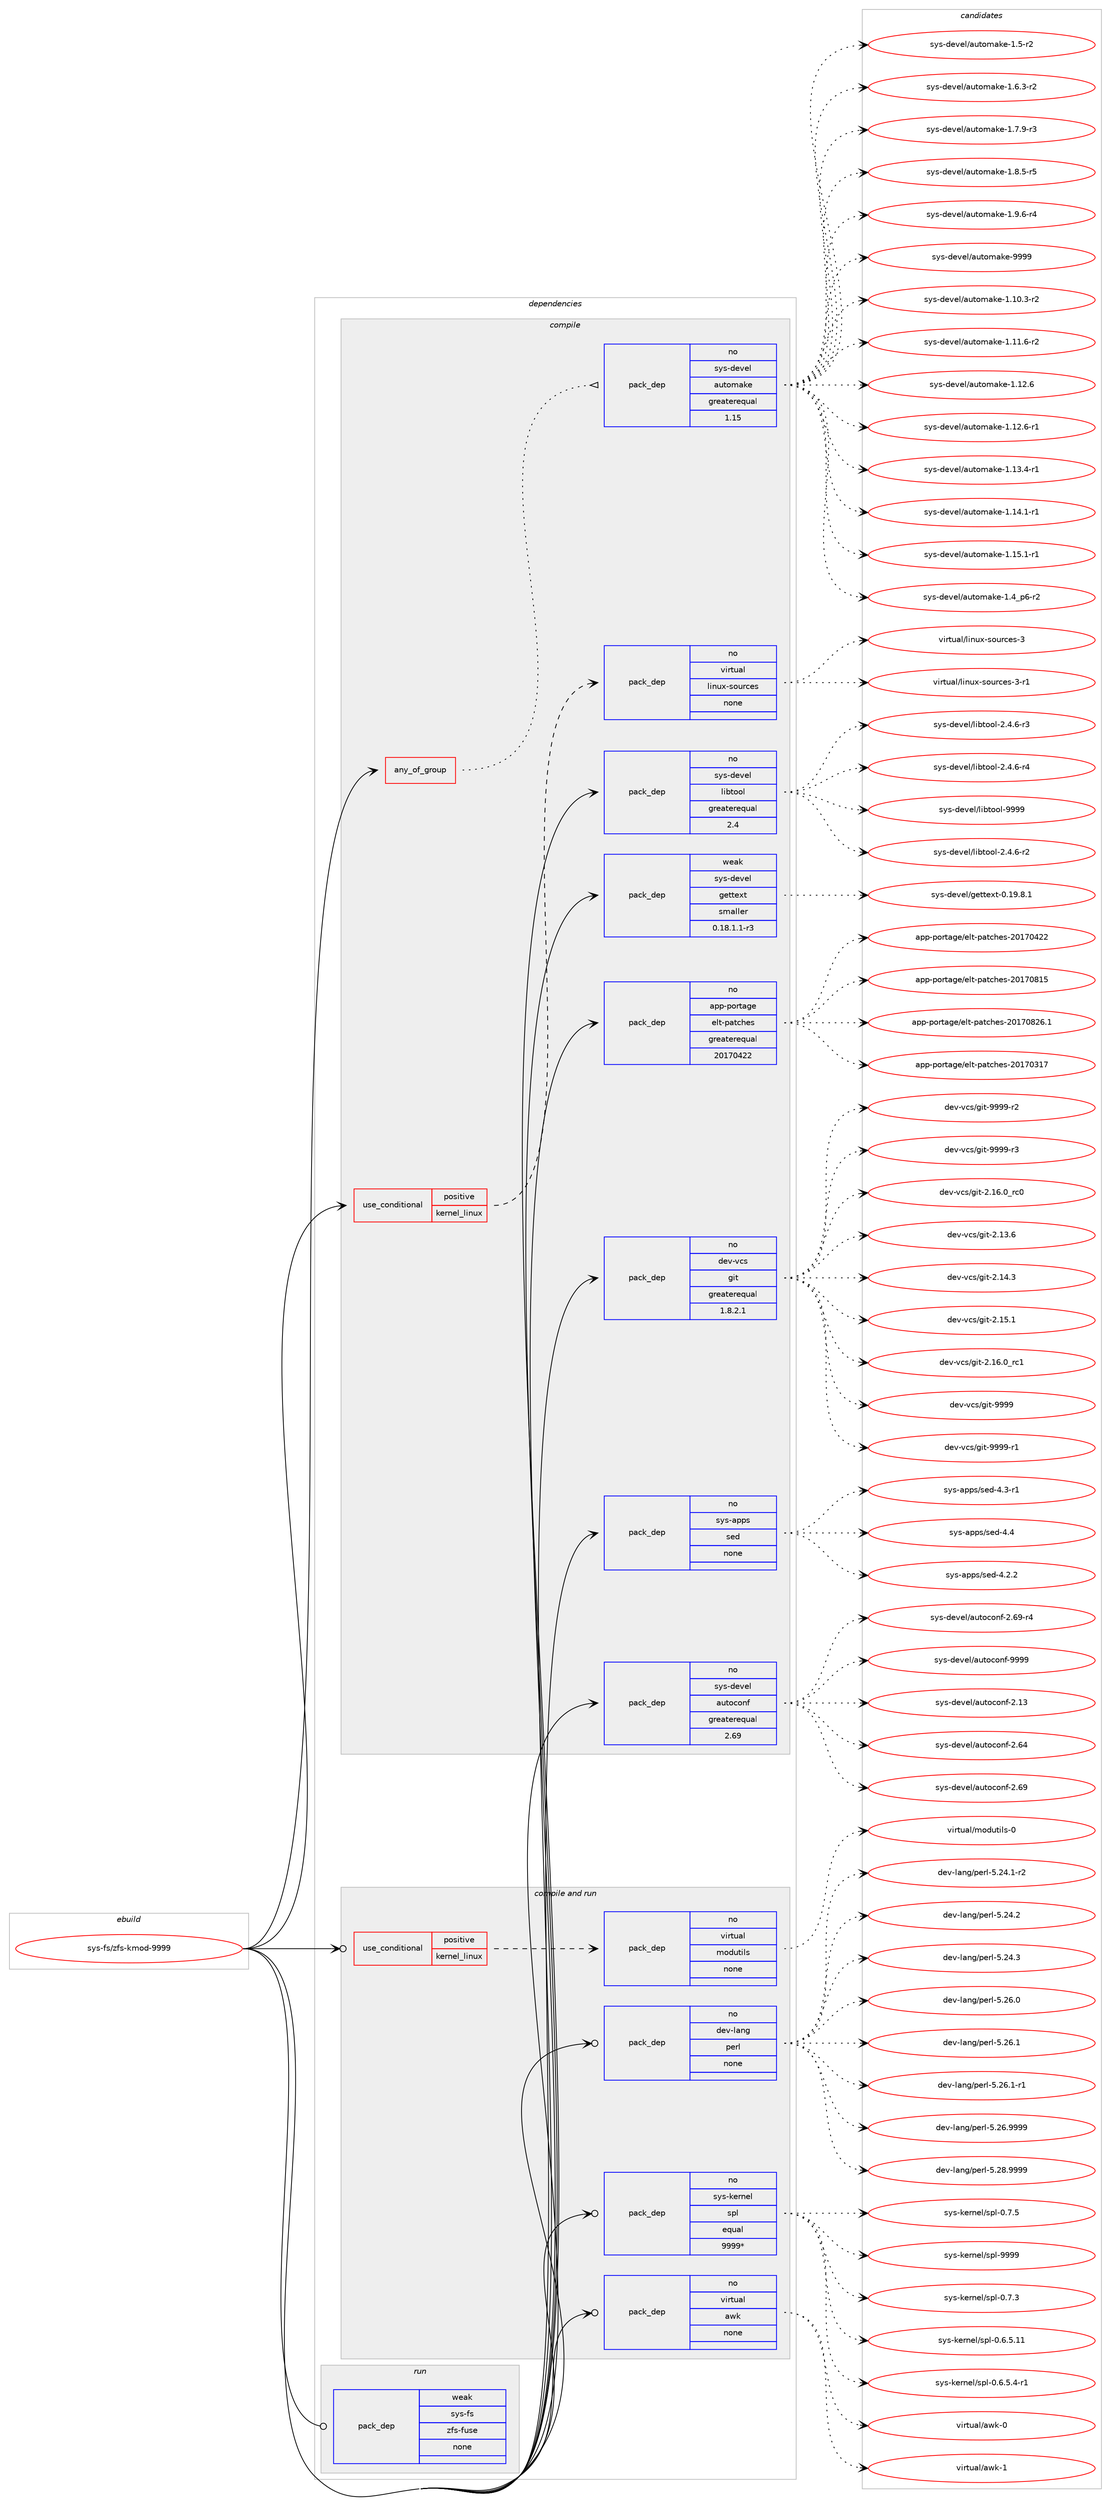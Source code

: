digraph prolog {

# *************
# Graph options
# *************

newrank=true;
concentrate=true;
compound=true;
graph [rankdir=LR,fontname=Helvetica,fontsize=10,ranksep=1.5];#, ranksep=2.5, nodesep=0.2];
edge  [arrowhead=vee];
node  [fontname=Helvetica,fontsize=10];

# **********
# The ebuild
# **********

subgraph cluster_leftcol {
color=gray;
rank=same;
label=<<i>ebuild</i>>;
id [label="sys-fs/zfs-kmod-9999", color=red, width=4, href="../sys-fs/zfs-kmod-9999.svg"];
}

# ****************
# The dependencies
# ****************

subgraph cluster_midcol {
color=gray;
label=<<i>dependencies</i>>;
subgraph cluster_compile {
fillcolor="#eeeeee";
style=filled;
label=<<i>compile</i>>;
subgraph any14 {
dependency4204 [label=<<TABLE BORDER="0" CELLBORDER="1" CELLSPACING="0" CELLPADDING="4"><TR><TD CELLPADDING="10">any_of_group</TD></TR></TABLE>>, shape=none, color=red];subgraph pack4022 {
dependency4205 [label=<<TABLE BORDER="0" CELLBORDER="1" CELLSPACING="0" CELLPADDING="4" WIDTH="220"><TR><TD ROWSPAN="6" CELLPADDING="30">pack_dep</TD></TR><TR><TD WIDTH="110">no</TD></TR><TR><TD>sys-devel</TD></TR><TR><TD>automake</TD></TR><TR><TD>greaterequal</TD></TR><TR><TD>1.15</TD></TR></TABLE>>, shape=none, color=blue];
}
dependency4204:e -> dependency4205:w [weight=20,style="dotted",arrowhead="oinv"];
}
id:e -> dependency4204:w [weight=20,style="solid",arrowhead="vee"];
subgraph cond170 {
dependency4206 [label=<<TABLE BORDER="0" CELLBORDER="1" CELLSPACING="0" CELLPADDING="4"><TR><TD ROWSPAN="3" CELLPADDING="10">use_conditional</TD></TR><TR><TD>positive</TD></TR><TR><TD>kernel_linux</TD></TR></TABLE>>, shape=none, color=red];
subgraph pack4023 {
dependency4207 [label=<<TABLE BORDER="0" CELLBORDER="1" CELLSPACING="0" CELLPADDING="4" WIDTH="220"><TR><TD ROWSPAN="6" CELLPADDING="30">pack_dep</TD></TR><TR><TD WIDTH="110">no</TD></TR><TR><TD>virtual</TD></TR><TR><TD>linux-sources</TD></TR><TR><TD>none</TD></TR><TR><TD></TD></TR></TABLE>>, shape=none, color=blue];
}
dependency4206:e -> dependency4207:w [weight=20,style="dashed",arrowhead="vee"];
}
id:e -> dependency4206:w [weight=20,style="solid",arrowhead="vee"];
subgraph pack4024 {
dependency4208 [label=<<TABLE BORDER="0" CELLBORDER="1" CELLSPACING="0" CELLPADDING="4" WIDTH="220"><TR><TD ROWSPAN="6" CELLPADDING="30">pack_dep</TD></TR><TR><TD WIDTH="110">no</TD></TR><TR><TD>app-portage</TD></TR><TR><TD>elt-patches</TD></TR><TR><TD>greaterequal</TD></TR><TR><TD>20170422</TD></TR></TABLE>>, shape=none, color=blue];
}
id:e -> dependency4208:w [weight=20,style="solid",arrowhead="vee"];
subgraph pack4025 {
dependency4209 [label=<<TABLE BORDER="0" CELLBORDER="1" CELLSPACING="0" CELLPADDING="4" WIDTH="220"><TR><TD ROWSPAN="6" CELLPADDING="30">pack_dep</TD></TR><TR><TD WIDTH="110">no</TD></TR><TR><TD>dev-vcs</TD></TR><TR><TD>git</TD></TR><TR><TD>greaterequal</TD></TR><TR><TD>1.8.2.1</TD></TR></TABLE>>, shape=none, color=blue];
}
id:e -> dependency4209:w [weight=20,style="solid",arrowhead="vee"];
subgraph pack4026 {
dependency4210 [label=<<TABLE BORDER="0" CELLBORDER="1" CELLSPACING="0" CELLPADDING="4" WIDTH="220"><TR><TD ROWSPAN="6" CELLPADDING="30">pack_dep</TD></TR><TR><TD WIDTH="110">no</TD></TR><TR><TD>sys-apps</TD></TR><TR><TD>sed</TD></TR><TR><TD>none</TD></TR><TR><TD></TD></TR></TABLE>>, shape=none, color=blue];
}
id:e -> dependency4210:w [weight=20,style="solid",arrowhead="vee"];
subgraph pack4027 {
dependency4211 [label=<<TABLE BORDER="0" CELLBORDER="1" CELLSPACING="0" CELLPADDING="4" WIDTH="220"><TR><TD ROWSPAN="6" CELLPADDING="30">pack_dep</TD></TR><TR><TD WIDTH="110">no</TD></TR><TR><TD>sys-devel</TD></TR><TR><TD>autoconf</TD></TR><TR><TD>greaterequal</TD></TR><TR><TD>2.69</TD></TR></TABLE>>, shape=none, color=blue];
}
id:e -> dependency4211:w [weight=20,style="solid",arrowhead="vee"];
subgraph pack4028 {
dependency4212 [label=<<TABLE BORDER="0" CELLBORDER="1" CELLSPACING="0" CELLPADDING="4" WIDTH="220"><TR><TD ROWSPAN="6" CELLPADDING="30">pack_dep</TD></TR><TR><TD WIDTH="110">no</TD></TR><TR><TD>sys-devel</TD></TR><TR><TD>libtool</TD></TR><TR><TD>greaterequal</TD></TR><TR><TD>2.4</TD></TR></TABLE>>, shape=none, color=blue];
}
id:e -> dependency4212:w [weight=20,style="solid",arrowhead="vee"];
subgraph pack4029 {
dependency4213 [label=<<TABLE BORDER="0" CELLBORDER="1" CELLSPACING="0" CELLPADDING="4" WIDTH="220"><TR><TD ROWSPAN="6" CELLPADDING="30">pack_dep</TD></TR><TR><TD WIDTH="110">weak</TD></TR><TR><TD>sys-devel</TD></TR><TR><TD>gettext</TD></TR><TR><TD>smaller</TD></TR><TR><TD>0.18.1.1-r3</TD></TR></TABLE>>, shape=none, color=blue];
}
id:e -> dependency4213:w [weight=20,style="solid",arrowhead="vee"];
}
subgraph cluster_compileandrun {
fillcolor="#eeeeee";
style=filled;
label=<<i>compile and run</i>>;
subgraph cond171 {
dependency4214 [label=<<TABLE BORDER="0" CELLBORDER="1" CELLSPACING="0" CELLPADDING="4"><TR><TD ROWSPAN="3" CELLPADDING="10">use_conditional</TD></TR><TR><TD>positive</TD></TR><TR><TD>kernel_linux</TD></TR></TABLE>>, shape=none, color=red];
subgraph pack4030 {
dependency4215 [label=<<TABLE BORDER="0" CELLBORDER="1" CELLSPACING="0" CELLPADDING="4" WIDTH="220"><TR><TD ROWSPAN="6" CELLPADDING="30">pack_dep</TD></TR><TR><TD WIDTH="110">no</TD></TR><TR><TD>virtual</TD></TR><TR><TD>modutils</TD></TR><TR><TD>none</TD></TR><TR><TD></TD></TR></TABLE>>, shape=none, color=blue];
}
dependency4214:e -> dependency4215:w [weight=20,style="dashed",arrowhead="vee"];
}
id:e -> dependency4214:w [weight=20,style="solid",arrowhead="odotvee"];
subgraph pack4031 {
dependency4216 [label=<<TABLE BORDER="0" CELLBORDER="1" CELLSPACING="0" CELLPADDING="4" WIDTH="220"><TR><TD ROWSPAN="6" CELLPADDING="30">pack_dep</TD></TR><TR><TD WIDTH="110">no</TD></TR><TR><TD>dev-lang</TD></TR><TR><TD>perl</TD></TR><TR><TD>none</TD></TR><TR><TD></TD></TR></TABLE>>, shape=none, color=blue];
}
id:e -> dependency4216:w [weight=20,style="solid",arrowhead="odotvee"];
subgraph pack4032 {
dependency4217 [label=<<TABLE BORDER="0" CELLBORDER="1" CELLSPACING="0" CELLPADDING="4" WIDTH="220"><TR><TD ROWSPAN="6" CELLPADDING="30">pack_dep</TD></TR><TR><TD WIDTH="110">no</TD></TR><TR><TD>sys-kernel</TD></TR><TR><TD>spl</TD></TR><TR><TD>equal</TD></TR><TR><TD>9999*</TD></TR></TABLE>>, shape=none, color=blue];
}
id:e -> dependency4217:w [weight=20,style="solid",arrowhead="odotvee"];
subgraph pack4033 {
dependency4218 [label=<<TABLE BORDER="0" CELLBORDER="1" CELLSPACING="0" CELLPADDING="4" WIDTH="220"><TR><TD ROWSPAN="6" CELLPADDING="30">pack_dep</TD></TR><TR><TD WIDTH="110">no</TD></TR><TR><TD>virtual</TD></TR><TR><TD>awk</TD></TR><TR><TD>none</TD></TR><TR><TD></TD></TR></TABLE>>, shape=none, color=blue];
}
id:e -> dependency4218:w [weight=20,style="solid",arrowhead="odotvee"];
}
subgraph cluster_run {
fillcolor="#eeeeee";
style=filled;
label=<<i>run</i>>;
subgraph pack4034 {
dependency4219 [label=<<TABLE BORDER="0" CELLBORDER="1" CELLSPACING="0" CELLPADDING="4" WIDTH="220"><TR><TD ROWSPAN="6" CELLPADDING="30">pack_dep</TD></TR><TR><TD WIDTH="110">weak</TD></TR><TR><TD>sys-fs</TD></TR><TR><TD>zfs-fuse</TD></TR><TR><TD>none</TD></TR><TR><TD></TD></TR></TABLE>>, shape=none, color=blue];
}
id:e -> dependency4219:w [weight=20,style="solid",arrowhead="odot"];
}
}

# **************
# The candidates
# **************

subgraph cluster_choices {
rank=same;
color=gray;
label=<<i>candidates</i>>;

subgraph choice4022 {
color=black;
nodesep=1;
choice11512111545100101118101108479711711611110997107101454946494846514511450 [label="sys-devel/automake-1.10.3-r2", color=red, width=4,href="../sys-devel/automake-1.10.3-r2.svg"];
choice11512111545100101118101108479711711611110997107101454946494946544511450 [label="sys-devel/automake-1.11.6-r2", color=red, width=4,href="../sys-devel/automake-1.11.6-r2.svg"];
choice1151211154510010111810110847971171161111099710710145494649504654 [label="sys-devel/automake-1.12.6", color=red, width=4,href="../sys-devel/automake-1.12.6.svg"];
choice11512111545100101118101108479711711611110997107101454946495046544511449 [label="sys-devel/automake-1.12.6-r1", color=red, width=4,href="../sys-devel/automake-1.12.6-r1.svg"];
choice11512111545100101118101108479711711611110997107101454946495146524511449 [label="sys-devel/automake-1.13.4-r1", color=red, width=4,href="../sys-devel/automake-1.13.4-r1.svg"];
choice11512111545100101118101108479711711611110997107101454946495246494511449 [label="sys-devel/automake-1.14.1-r1", color=red, width=4,href="../sys-devel/automake-1.14.1-r1.svg"];
choice11512111545100101118101108479711711611110997107101454946495346494511449 [label="sys-devel/automake-1.15.1-r1", color=red, width=4,href="../sys-devel/automake-1.15.1-r1.svg"];
choice115121115451001011181011084797117116111109971071014549465295112544511450 [label="sys-devel/automake-1.4_p6-r2", color=red, width=4,href="../sys-devel/automake-1.4_p6-r2.svg"];
choice11512111545100101118101108479711711611110997107101454946534511450 [label="sys-devel/automake-1.5-r2", color=red, width=4,href="../sys-devel/automake-1.5-r2.svg"];
choice115121115451001011181011084797117116111109971071014549465446514511450 [label="sys-devel/automake-1.6.3-r2", color=red, width=4,href="../sys-devel/automake-1.6.3-r2.svg"];
choice115121115451001011181011084797117116111109971071014549465546574511451 [label="sys-devel/automake-1.7.9-r3", color=red, width=4,href="../sys-devel/automake-1.7.9-r3.svg"];
choice115121115451001011181011084797117116111109971071014549465646534511453 [label="sys-devel/automake-1.8.5-r5", color=red, width=4,href="../sys-devel/automake-1.8.5-r5.svg"];
choice115121115451001011181011084797117116111109971071014549465746544511452 [label="sys-devel/automake-1.9.6-r4", color=red, width=4,href="../sys-devel/automake-1.9.6-r4.svg"];
choice115121115451001011181011084797117116111109971071014557575757 [label="sys-devel/automake-9999", color=red, width=4,href="../sys-devel/automake-9999.svg"];
dependency4205:e -> choice11512111545100101118101108479711711611110997107101454946494846514511450:w [style=dotted,weight="100"];
dependency4205:e -> choice11512111545100101118101108479711711611110997107101454946494946544511450:w [style=dotted,weight="100"];
dependency4205:e -> choice1151211154510010111810110847971171161111099710710145494649504654:w [style=dotted,weight="100"];
dependency4205:e -> choice11512111545100101118101108479711711611110997107101454946495046544511449:w [style=dotted,weight="100"];
dependency4205:e -> choice11512111545100101118101108479711711611110997107101454946495146524511449:w [style=dotted,weight="100"];
dependency4205:e -> choice11512111545100101118101108479711711611110997107101454946495246494511449:w [style=dotted,weight="100"];
dependency4205:e -> choice11512111545100101118101108479711711611110997107101454946495346494511449:w [style=dotted,weight="100"];
dependency4205:e -> choice115121115451001011181011084797117116111109971071014549465295112544511450:w [style=dotted,weight="100"];
dependency4205:e -> choice11512111545100101118101108479711711611110997107101454946534511450:w [style=dotted,weight="100"];
dependency4205:e -> choice115121115451001011181011084797117116111109971071014549465446514511450:w [style=dotted,weight="100"];
dependency4205:e -> choice115121115451001011181011084797117116111109971071014549465546574511451:w [style=dotted,weight="100"];
dependency4205:e -> choice115121115451001011181011084797117116111109971071014549465646534511453:w [style=dotted,weight="100"];
dependency4205:e -> choice115121115451001011181011084797117116111109971071014549465746544511452:w [style=dotted,weight="100"];
dependency4205:e -> choice115121115451001011181011084797117116111109971071014557575757:w [style=dotted,weight="100"];
}
subgraph choice4023 {
color=black;
nodesep=1;
choice118105114116117971084710810511011712045115111117114991011154551 [label="virtual/linux-sources-3", color=red, width=4,href="../virtual/linux-sources-3.svg"];
choice1181051141161179710847108105110117120451151111171149910111545514511449 [label="virtual/linux-sources-3-r1", color=red, width=4,href="../virtual/linux-sources-3-r1.svg"];
dependency4207:e -> choice118105114116117971084710810511011712045115111117114991011154551:w [style=dotted,weight="100"];
dependency4207:e -> choice1181051141161179710847108105110117120451151111171149910111545514511449:w [style=dotted,weight="100"];
}
subgraph choice4024 {
color=black;
nodesep=1;
choice97112112451121111141169710310147101108116451129711699104101115455048495548514955 [label="app-portage/elt-patches-20170317", color=red, width=4,href="../app-portage/elt-patches-20170317.svg"];
choice97112112451121111141169710310147101108116451129711699104101115455048495548525050 [label="app-portage/elt-patches-20170422", color=red, width=4,href="../app-portage/elt-patches-20170422.svg"];
choice97112112451121111141169710310147101108116451129711699104101115455048495548564953 [label="app-portage/elt-patches-20170815", color=red, width=4,href="../app-portage/elt-patches-20170815.svg"];
choice971121124511211111411697103101471011081164511297116991041011154550484955485650544649 [label="app-portage/elt-patches-20170826.1", color=red, width=4,href="../app-portage/elt-patches-20170826.1.svg"];
dependency4208:e -> choice97112112451121111141169710310147101108116451129711699104101115455048495548514955:w [style=dotted,weight="100"];
dependency4208:e -> choice97112112451121111141169710310147101108116451129711699104101115455048495548525050:w [style=dotted,weight="100"];
dependency4208:e -> choice97112112451121111141169710310147101108116451129711699104101115455048495548564953:w [style=dotted,weight="100"];
dependency4208:e -> choice971121124511211111411697103101471011081164511297116991041011154550484955485650544649:w [style=dotted,weight="100"];
}
subgraph choice4025 {
color=black;
nodesep=1;
choice10010111845118991154710310511645504649544648951149948 [label="dev-vcs/git-2.16.0_rc0", color=red, width=4,href="../dev-vcs/git-2.16.0_rc0.svg"];
choice10010111845118991154710310511645504649514654 [label="dev-vcs/git-2.13.6", color=red, width=4,href="../dev-vcs/git-2.13.6.svg"];
choice10010111845118991154710310511645504649524651 [label="dev-vcs/git-2.14.3", color=red, width=4,href="../dev-vcs/git-2.14.3.svg"];
choice10010111845118991154710310511645504649534649 [label="dev-vcs/git-2.15.1", color=red, width=4,href="../dev-vcs/git-2.15.1.svg"];
choice10010111845118991154710310511645504649544648951149949 [label="dev-vcs/git-2.16.0_rc1", color=red, width=4,href="../dev-vcs/git-2.16.0_rc1.svg"];
choice1001011184511899115471031051164557575757 [label="dev-vcs/git-9999", color=red, width=4,href="../dev-vcs/git-9999.svg"];
choice10010111845118991154710310511645575757574511449 [label="dev-vcs/git-9999-r1", color=red, width=4,href="../dev-vcs/git-9999-r1.svg"];
choice10010111845118991154710310511645575757574511450 [label="dev-vcs/git-9999-r2", color=red, width=4,href="../dev-vcs/git-9999-r2.svg"];
choice10010111845118991154710310511645575757574511451 [label="dev-vcs/git-9999-r3", color=red, width=4,href="../dev-vcs/git-9999-r3.svg"];
dependency4209:e -> choice10010111845118991154710310511645504649544648951149948:w [style=dotted,weight="100"];
dependency4209:e -> choice10010111845118991154710310511645504649514654:w [style=dotted,weight="100"];
dependency4209:e -> choice10010111845118991154710310511645504649524651:w [style=dotted,weight="100"];
dependency4209:e -> choice10010111845118991154710310511645504649534649:w [style=dotted,weight="100"];
dependency4209:e -> choice10010111845118991154710310511645504649544648951149949:w [style=dotted,weight="100"];
dependency4209:e -> choice1001011184511899115471031051164557575757:w [style=dotted,weight="100"];
dependency4209:e -> choice10010111845118991154710310511645575757574511449:w [style=dotted,weight="100"];
dependency4209:e -> choice10010111845118991154710310511645575757574511450:w [style=dotted,weight="100"];
dependency4209:e -> choice10010111845118991154710310511645575757574511451:w [style=dotted,weight="100"];
}
subgraph choice4026 {
color=black;
nodesep=1;
choice115121115459711211211547115101100455246504650 [label="sys-apps/sed-4.2.2", color=red, width=4,href="../sys-apps/sed-4.2.2.svg"];
choice115121115459711211211547115101100455246514511449 [label="sys-apps/sed-4.3-r1", color=red, width=4,href="../sys-apps/sed-4.3-r1.svg"];
choice11512111545971121121154711510110045524652 [label="sys-apps/sed-4.4", color=red, width=4,href="../sys-apps/sed-4.4.svg"];
dependency4210:e -> choice115121115459711211211547115101100455246504650:w [style=dotted,weight="100"];
dependency4210:e -> choice115121115459711211211547115101100455246514511449:w [style=dotted,weight="100"];
dependency4210:e -> choice11512111545971121121154711510110045524652:w [style=dotted,weight="100"];
}
subgraph choice4027 {
color=black;
nodesep=1;
choice115121115451001011181011084797117116111991111101024550464951 [label="sys-devel/autoconf-2.13", color=red, width=4,href="../sys-devel/autoconf-2.13.svg"];
choice115121115451001011181011084797117116111991111101024550465452 [label="sys-devel/autoconf-2.64", color=red, width=4,href="../sys-devel/autoconf-2.64.svg"];
choice115121115451001011181011084797117116111991111101024550465457 [label="sys-devel/autoconf-2.69", color=red, width=4,href="../sys-devel/autoconf-2.69.svg"];
choice1151211154510010111810110847971171161119911111010245504654574511452 [label="sys-devel/autoconf-2.69-r4", color=red, width=4,href="../sys-devel/autoconf-2.69-r4.svg"];
choice115121115451001011181011084797117116111991111101024557575757 [label="sys-devel/autoconf-9999", color=red, width=4,href="../sys-devel/autoconf-9999.svg"];
dependency4211:e -> choice115121115451001011181011084797117116111991111101024550464951:w [style=dotted,weight="100"];
dependency4211:e -> choice115121115451001011181011084797117116111991111101024550465452:w [style=dotted,weight="100"];
dependency4211:e -> choice115121115451001011181011084797117116111991111101024550465457:w [style=dotted,weight="100"];
dependency4211:e -> choice1151211154510010111810110847971171161119911111010245504654574511452:w [style=dotted,weight="100"];
dependency4211:e -> choice115121115451001011181011084797117116111991111101024557575757:w [style=dotted,weight="100"];
}
subgraph choice4028 {
color=black;
nodesep=1;
choice1151211154510010111810110847108105981161111111084550465246544511450 [label="sys-devel/libtool-2.4.6-r2", color=red, width=4,href="../sys-devel/libtool-2.4.6-r2.svg"];
choice1151211154510010111810110847108105981161111111084550465246544511451 [label="sys-devel/libtool-2.4.6-r3", color=red, width=4,href="../sys-devel/libtool-2.4.6-r3.svg"];
choice1151211154510010111810110847108105981161111111084550465246544511452 [label="sys-devel/libtool-2.4.6-r4", color=red, width=4,href="../sys-devel/libtool-2.4.6-r4.svg"];
choice1151211154510010111810110847108105981161111111084557575757 [label="sys-devel/libtool-9999", color=red, width=4,href="../sys-devel/libtool-9999.svg"];
dependency4212:e -> choice1151211154510010111810110847108105981161111111084550465246544511450:w [style=dotted,weight="100"];
dependency4212:e -> choice1151211154510010111810110847108105981161111111084550465246544511451:w [style=dotted,weight="100"];
dependency4212:e -> choice1151211154510010111810110847108105981161111111084550465246544511452:w [style=dotted,weight="100"];
dependency4212:e -> choice1151211154510010111810110847108105981161111111084557575757:w [style=dotted,weight="100"];
}
subgraph choice4029 {
color=black;
nodesep=1;
choice1151211154510010111810110847103101116116101120116454846495746564649 [label="sys-devel/gettext-0.19.8.1", color=red, width=4,href="../sys-devel/gettext-0.19.8.1.svg"];
dependency4213:e -> choice1151211154510010111810110847103101116116101120116454846495746564649:w [style=dotted,weight="100"];
}
subgraph choice4030 {
color=black;
nodesep=1;
choice11810511411611797108471091111001171161051081154548 [label="virtual/modutils-0", color=red, width=4,href="../virtual/modutils-0.svg"];
dependency4215:e -> choice11810511411611797108471091111001171161051081154548:w [style=dotted,weight="100"];
}
subgraph choice4031 {
color=black;
nodesep=1;
choice100101118451089711010347112101114108455346505246494511450 [label="dev-lang/perl-5.24.1-r2", color=red, width=4,href="../dev-lang/perl-5.24.1-r2.svg"];
choice10010111845108971101034711210111410845534650524650 [label="dev-lang/perl-5.24.2", color=red, width=4,href="../dev-lang/perl-5.24.2.svg"];
choice10010111845108971101034711210111410845534650524651 [label="dev-lang/perl-5.24.3", color=red, width=4,href="../dev-lang/perl-5.24.3.svg"];
choice10010111845108971101034711210111410845534650544648 [label="dev-lang/perl-5.26.0", color=red, width=4,href="../dev-lang/perl-5.26.0.svg"];
choice10010111845108971101034711210111410845534650544649 [label="dev-lang/perl-5.26.1", color=red, width=4,href="../dev-lang/perl-5.26.1.svg"];
choice100101118451089711010347112101114108455346505446494511449 [label="dev-lang/perl-5.26.1-r1", color=red, width=4,href="../dev-lang/perl-5.26.1-r1.svg"];
choice10010111845108971101034711210111410845534650544657575757 [label="dev-lang/perl-5.26.9999", color=red, width=4,href="../dev-lang/perl-5.26.9999.svg"];
choice10010111845108971101034711210111410845534650564657575757 [label="dev-lang/perl-5.28.9999", color=red, width=4,href="../dev-lang/perl-5.28.9999.svg"];
dependency4216:e -> choice100101118451089711010347112101114108455346505246494511450:w [style=dotted,weight="100"];
dependency4216:e -> choice10010111845108971101034711210111410845534650524650:w [style=dotted,weight="100"];
dependency4216:e -> choice10010111845108971101034711210111410845534650524651:w [style=dotted,weight="100"];
dependency4216:e -> choice10010111845108971101034711210111410845534650544648:w [style=dotted,weight="100"];
dependency4216:e -> choice10010111845108971101034711210111410845534650544649:w [style=dotted,weight="100"];
dependency4216:e -> choice100101118451089711010347112101114108455346505446494511449:w [style=dotted,weight="100"];
dependency4216:e -> choice10010111845108971101034711210111410845534650544657575757:w [style=dotted,weight="100"];
dependency4216:e -> choice10010111845108971101034711210111410845534650564657575757:w [style=dotted,weight="100"];
}
subgraph choice4032 {
color=black;
nodesep=1;
choice1151211154510710111411010110847115112108454846554651 [label="sys-kernel/spl-0.7.3", color=red, width=4,href="../sys-kernel/spl-0.7.3.svg"];
choice1151211154510710111411010110847115112108454846544653464949 [label="sys-kernel/spl-0.6.5.11", color=red, width=4,href="../sys-kernel/spl-0.6.5.11.svg"];
choice115121115451071011141101011084711511210845484654465346524511449 [label="sys-kernel/spl-0.6.5.4-r1", color=red, width=4,href="../sys-kernel/spl-0.6.5.4-r1.svg"];
choice1151211154510710111411010110847115112108454846554653 [label="sys-kernel/spl-0.7.5", color=red, width=4,href="../sys-kernel/spl-0.7.5.svg"];
choice11512111545107101114110101108471151121084557575757 [label="sys-kernel/spl-9999", color=red, width=4,href="../sys-kernel/spl-9999.svg"];
dependency4217:e -> choice1151211154510710111411010110847115112108454846554651:w [style=dotted,weight="100"];
dependency4217:e -> choice1151211154510710111411010110847115112108454846544653464949:w [style=dotted,weight="100"];
dependency4217:e -> choice115121115451071011141101011084711511210845484654465346524511449:w [style=dotted,weight="100"];
dependency4217:e -> choice1151211154510710111411010110847115112108454846554653:w [style=dotted,weight="100"];
dependency4217:e -> choice11512111545107101114110101108471151121084557575757:w [style=dotted,weight="100"];
}
subgraph choice4033 {
color=black;
nodesep=1;
choice1181051141161179710847971191074548 [label="virtual/awk-0", color=red, width=4,href="../virtual/awk-0.svg"];
choice1181051141161179710847971191074549 [label="virtual/awk-1", color=red, width=4,href="../virtual/awk-1.svg"];
dependency4218:e -> choice1181051141161179710847971191074548:w [style=dotted,weight="100"];
dependency4218:e -> choice1181051141161179710847971191074549:w [style=dotted,weight="100"];
}
subgraph choice4034 {
color=black;
nodesep=1;
}
}

}
